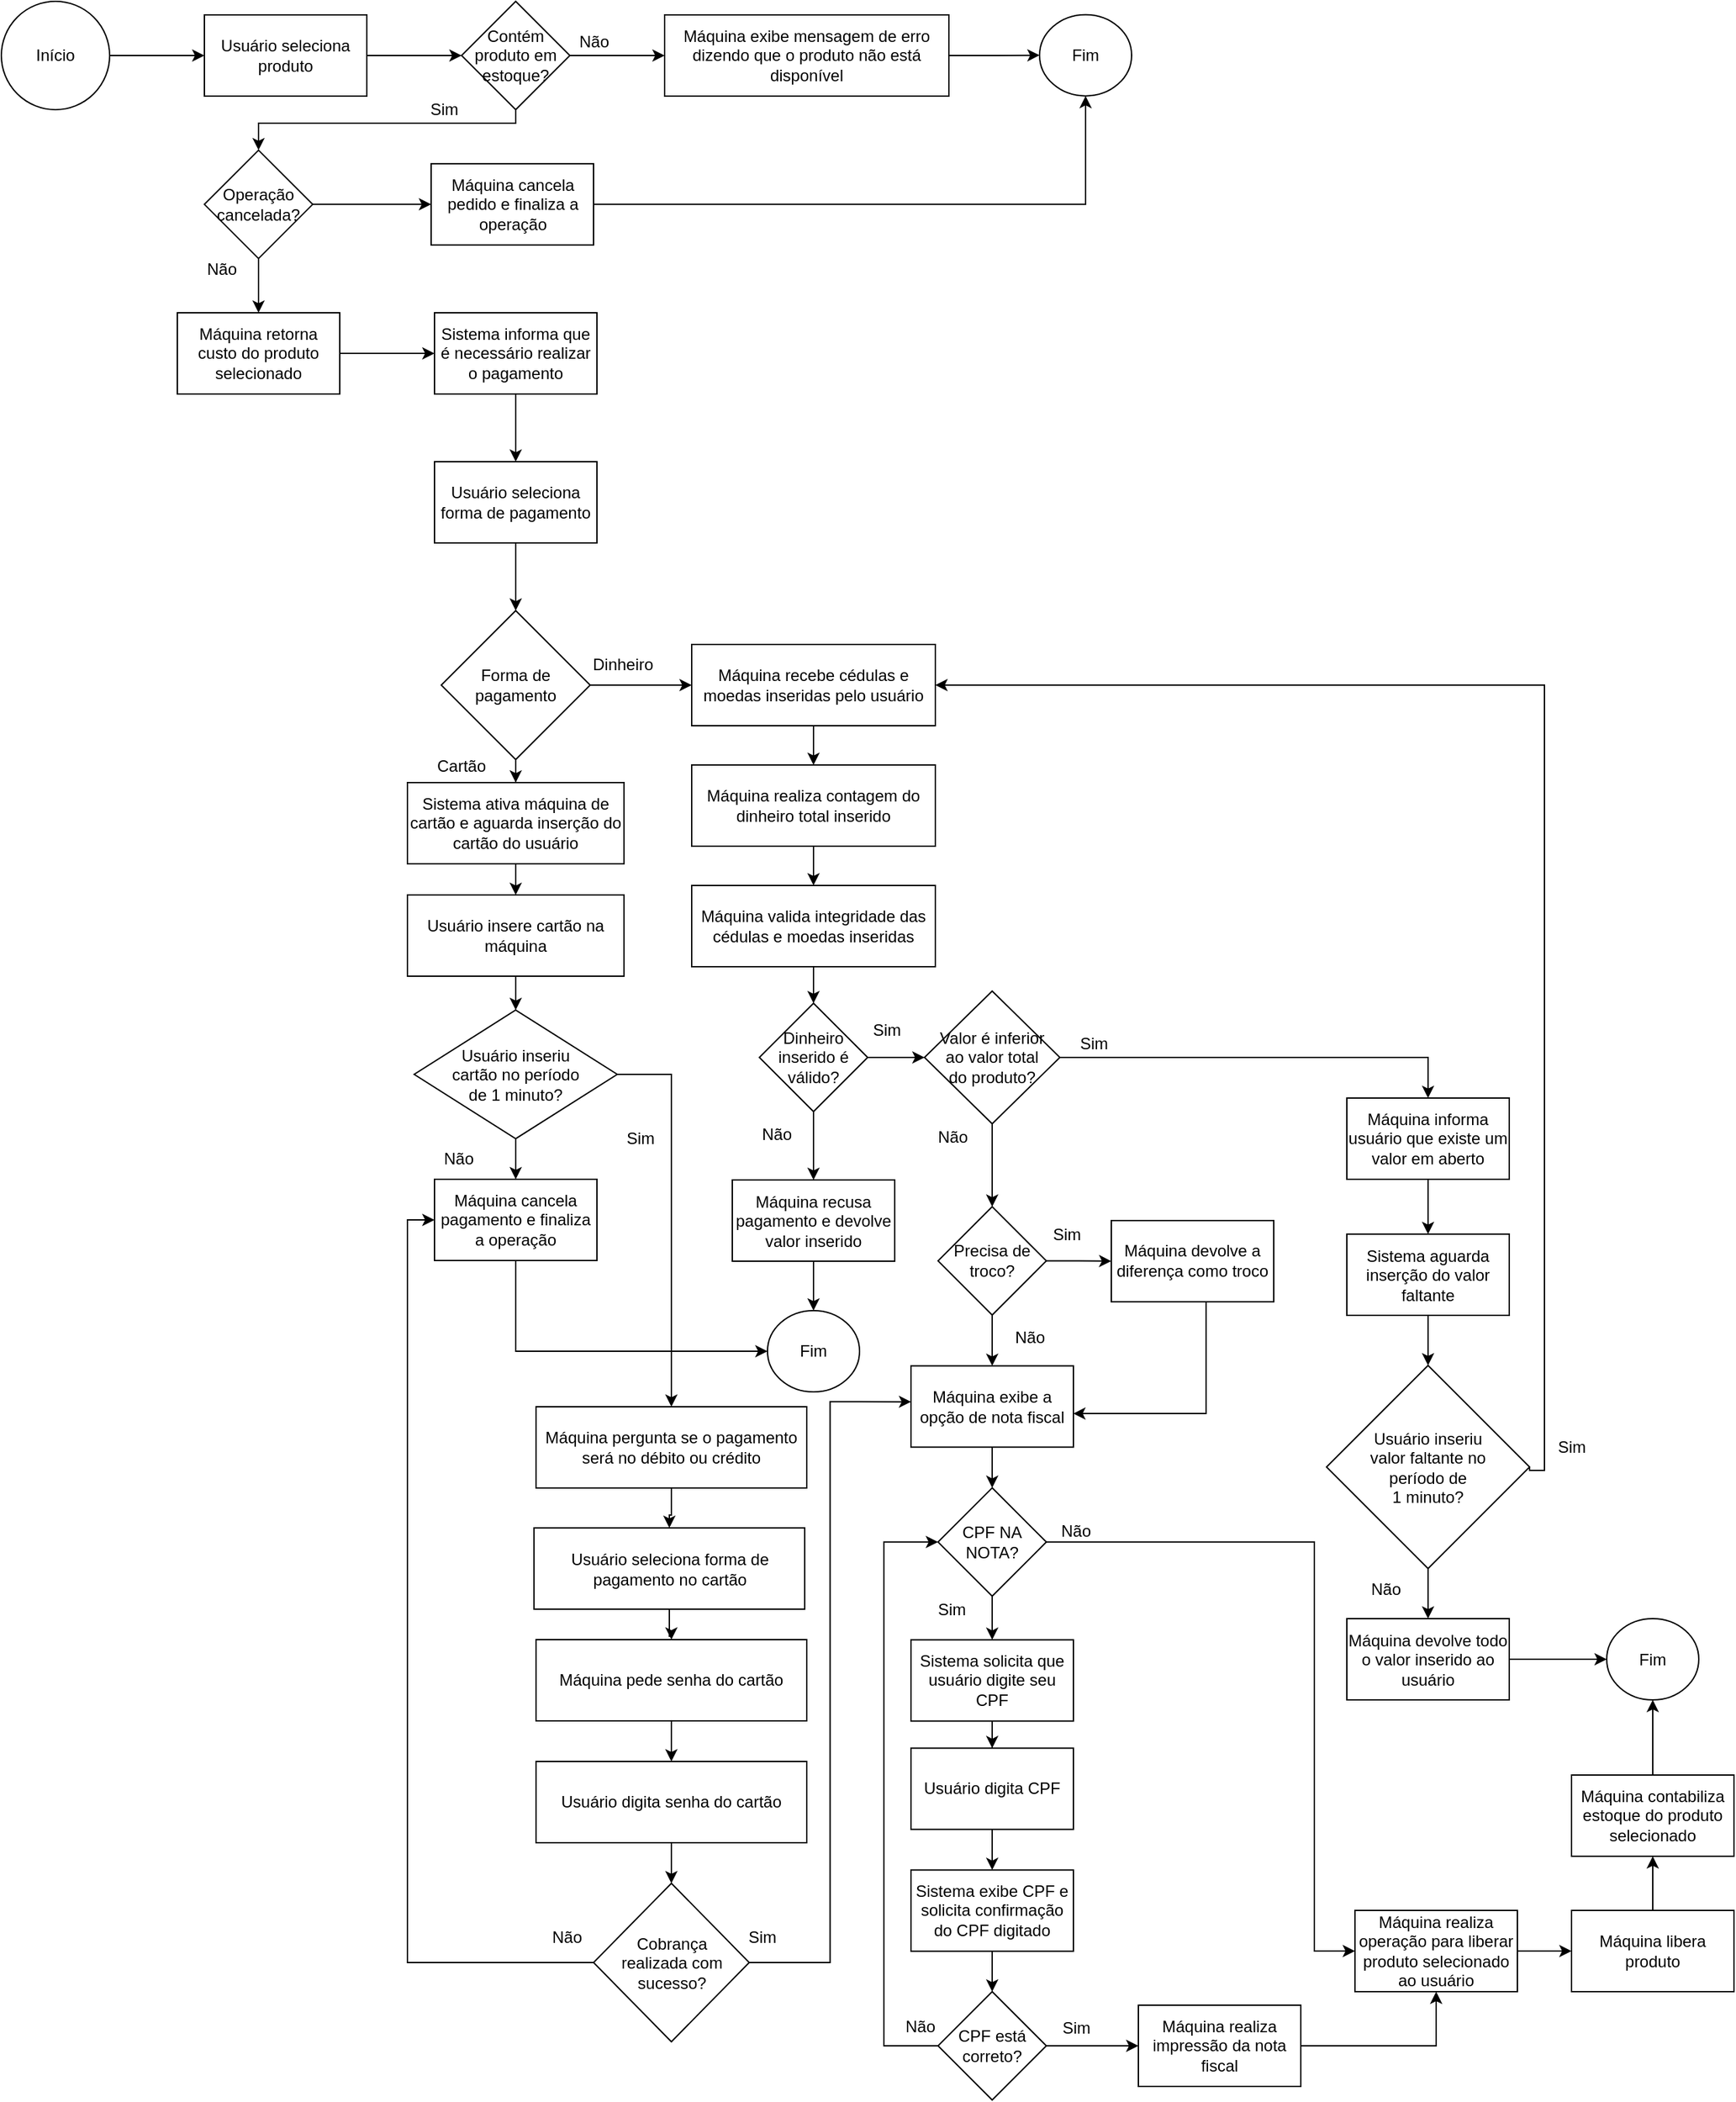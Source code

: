 <mxfile version="10.9.6" type="device"><diagram id="6AgzE0qOkxQCGquEXHcu" name="Page-1"><mxGraphModel dx="832" dy="376" grid="1" gridSize="10" guides="1" tooltips="1" connect="1" arrows="1" fold="1" page="1" pageScale="1" pageWidth="827" pageHeight="1169" math="0" shadow="0"><root><mxCell id="0"/><mxCell id="1" parent="0"/><mxCell id="KQsgwwI71h9EXepD1N9b-107" value="" style="edgeStyle=orthogonalEdgeStyle;rounded=0;orthogonalLoop=1;jettySize=auto;html=1;" parent="1" source="KQsgwwI71h9EXepD1N9b-1" target="KQsgwwI71h9EXepD1N9b-106" edge="1"><mxGeometry relative="1" as="geometry"/></mxCell><mxCell id="KQsgwwI71h9EXepD1N9b-1" value="Usuário seleciona produto" style="rounded=0;whiteSpace=wrap;html=1;" parent="1" vertex="1"><mxGeometry x="170" y="30" width="120" height="60" as="geometry"/></mxCell><mxCell id="KQsgwwI71h9EXepD1N9b-11" value="" style="edgeStyle=orthogonalEdgeStyle;rounded=0;orthogonalLoop=1;jettySize=auto;html=1;" parent="1" source="KQsgwwI71h9EXepD1N9b-8" target="KQsgwwI71h9EXepD1N9b-10" edge="1"><mxGeometry relative="1" as="geometry"/></mxCell><mxCell id="KQsgwwI71h9EXepD1N9b-8" value="Máquina retorna custo do produto selecionado" style="rounded=0;whiteSpace=wrap;html=1;" parent="1" vertex="1"><mxGeometry x="150" y="250" width="120" height="60" as="geometry"/></mxCell><mxCell id="KQsgwwI71h9EXepD1N9b-13" value="" style="edgeStyle=orthogonalEdgeStyle;rounded=0;orthogonalLoop=1;jettySize=auto;html=1;" parent="1" source="KQsgwwI71h9EXepD1N9b-10" target="KQsgwwI71h9EXepD1N9b-12" edge="1"><mxGeometry relative="1" as="geometry"/></mxCell><mxCell id="KQsgwwI71h9EXepD1N9b-10" value="Sistema informa que é necessário realizar o pagamento" style="rounded=0;whiteSpace=wrap;html=1;" parent="1" vertex="1"><mxGeometry x="340" y="250" width="120" height="60" as="geometry"/></mxCell><mxCell id="KQsgwwI71h9EXepD1N9b-17" style="edgeStyle=orthogonalEdgeStyle;rounded=0;orthogonalLoop=1;jettySize=auto;html=1;exitX=0.5;exitY=1;exitDx=0;exitDy=0;entryX=0.5;entryY=0;entryDx=0;entryDy=0;" parent="1" source="KQsgwwI71h9EXepD1N9b-12" target="KQsgwwI71h9EXepD1N9b-16" edge="1"><mxGeometry relative="1" as="geometry"/></mxCell><mxCell id="KQsgwwI71h9EXepD1N9b-12" value="Usuário seleciona forma de pagamento" style="rounded=0;whiteSpace=wrap;html=1;" parent="1" vertex="1"><mxGeometry x="340" y="360" width="120" height="60" as="geometry"/></mxCell><mxCell id="KQsgwwI71h9EXepD1N9b-5" style="edgeStyle=orthogonalEdgeStyle;rounded=0;orthogonalLoop=1;jettySize=auto;html=1;exitX=1;exitY=0.5;exitDx=0;exitDy=0;" parent="1" source="KQsgwwI71h9EXepD1N9b-2" target="KQsgwwI71h9EXepD1N9b-1" edge="1"><mxGeometry relative="1" as="geometry"/></mxCell><mxCell id="KQsgwwI71h9EXepD1N9b-2" value="Início" style="ellipse;whiteSpace=wrap;html=1;" parent="1" vertex="1"><mxGeometry x="20" y="20" width="80" height="80" as="geometry"/></mxCell><mxCell id="KQsgwwI71h9EXepD1N9b-20" style="edgeStyle=orthogonalEdgeStyle;rounded=0;orthogonalLoop=1;jettySize=auto;html=1;entryX=0;entryY=0.5;entryDx=0;entryDy=0;" parent="1" source="KQsgwwI71h9EXepD1N9b-16" target="KQsgwwI71h9EXepD1N9b-19" edge="1"><mxGeometry relative="1" as="geometry"/></mxCell><mxCell id="KQsgwwI71h9EXepD1N9b-104" value="" style="edgeStyle=orthogonalEdgeStyle;rounded=0;orthogonalLoop=1;jettySize=auto;html=1;" parent="1" source="KQsgwwI71h9EXepD1N9b-16" target="KQsgwwI71h9EXepD1N9b-103" edge="1"><mxGeometry relative="1" as="geometry"/></mxCell><mxCell id="KQsgwwI71h9EXepD1N9b-16" value="Forma de pagamento" style="rhombus;whiteSpace=wrap;html=1;" parent="1" vertex="1"><mxGeometry x="345" y="470" width="110" height="110" as="geometry"/></mxCell><mxCell id="KQsgwwI71h9EXepD1N9b-24" value="" style="edgeStyle=orthogonalEdgeStyle;rounded=0;orthogonalLoop=1;jettySize=auto;html=1;" parent="1" source="KQsgwwI71h9EXepD1N9b-19" target="KQsgwwI71h9EXepD1N9b-23" edge="1"><mxGeometry relative="1" as="geometry"/></mxCell><mxCell id="KQsgwwI71h9EXepD1N9b-19" value="Máquina recebe cédulas e moedas inseridas pelo usuário" style="rounded=0;whiteSpace=wrap;html=1;" parent="1" vertex="1"><mxGeometry x="530" y="495" width="180" height="60" as="geometry"/></mxCell><mxCell id="KQsgwwI71h9EXepD1N9b-26" value="" style="edgeStyle=orthogonalEdgeStyle;rounded=0;orthogonalLoop=1;jettySize=auto;html=1;" parent="1" source="KQsgwwI71h9EXepD1N9b-23" target="KQsgwwI71h9EXepD1N9b-25" edge="1"><mxGeometry relative="1" as="geometry"/></mxCell><mxCell id="KQsgwwI71h9EXepD1N9b-23" value="Máquina realiza contagem do dinheiro total inserido" style="rounded=0;whiteSpace=wrap;html=1;" parent="1" vertex="1"><mxGeometry x="530" y="584" width="180" height="60" as="geometry"/></mxCell><mxCell id="KQsgwwI71h9EXepD1N9b-47" style="edgeStyle=orthogonalEdgeStyle;rounded=0;orthogonalLoop=1;jettySize=auto;html=1;entryX=0.5;entryY=0;entryDx=0;entryDy=0;" parent="1" source="KQsgwwI71h9EXepD1N9b-25" target="KQsgwwI71h9EXepD1N9b-46" edge="1"><mxGeometry relative="1" as="geometry"/></mxCell><mxCell id="KQsgwwI71h9EXepD1N9b-25" value="Máquina valida integridade das cédulas e moedas inseridas" style="rounded=0;whiteSpace=wrap;html=1;" parent="1" vertex="1"><mxGeometry x="530" y="673" width="180" height="60" as="geometry"/></mxCell><mxCell id="KQsgwwI71h9EXepD1N9b-22" value="Dinheiro" style="text;html=1;resizable=0;points=[];autosize=1;align=left;verticalAlign=top;spacingTop=-4;" parent="1" vertex="1"><mxGeometry x="455" y="500" width="60" height="20" as="geometry"/></mxCell><mxCell id="KQsgwwI71h9EXepD1N9b-84" style="edgeStyle=orthogonalEdgeStyle;rounded=0;orthogonalLoop=1;jettySize=auto;html=1;exitX=1;exitY=0.5;exitDx=0;exitDy=0;entryX=0.5;entryY=0;entryDx=0;entryDy=0;" parent="1" source="KQsgwwI71h9EXepD1N9b-29" target="KQsgwwI71h9EXepD1N9b-32" edge="1"><mxGeometry relative="1" as="geometry"/></mxCell><mxCell id="KQsgwwI71h9EXepD1N9b-87" value="" style="edgeStyle=orthogonalEdgeStyle;rounded=0;orthogonalLoop=1;jettySize=auto;html=1;" parent="1" source="KQsgwwI71h9EXepD1N9b-29" target="KQsgwwI71h9EXepD1N9b-86" edge="1"><mxGeometry relative="1" as="geometry"/></mxCell><mxCell id="KQsgwwI71h9EXepD1N9b-29" value="Valor é inferior&lt;br&gt;ao valor total&lt;br&gt;do produto?&lt;br&gt;" style="rhombus;whiteSpace=wrap;html=1;" parent="1" vertex="1"><mxGeometry x="702" y="751" width="100" height="98" as="geometry"/></mxCell><mxCell id="KQsgwwI71h9EXepD1N9b-53" value="" style="edgeStyle=orthogonalEdgeStyle;rounded=0;orthogonalLoop=1;jettySize=auto;html=1;" parent="1" source="KQsgwwI71h9EXepD1N9b-32" target="KQsgwwI71h9EXepD1N9b-37" edge="1"><mxGeometry relative="1" as="geometry"/></mxCell><mxCell id="KQsgwwI71h9EXepD1N9b-32" value="Máquina informa usuário que existe um valor em aberto" style="rounded=0;whiteSpace=wrap;html=1;" parent="1" vertex="1"><mxGeometry x="1014" y="830" width="120" height="60" as="geometry"/></mxCell><mxCell id="KQsgwwI71h9EXepD1N9b-40" style="edgeStyle=orthogonalEdgeStyle;rounded=0;orthogonalLoop=1;jettySize=auto;html=1;" parent="1" source="KQsgwwI71h9EXepD1N9b-37" target="KQsgwwI71h9EXepD1N9b-39" edge="1"><mxGeometry relative="1" as="geometry"/></mxCell><mxCell id="KQsgwwI71h9EXepD1N9b-37" value="Sistema aguarda inserção do valor faltante" style="rounded=0;whiteSpace=wrap;html=1;" parent="1" vertex="1"><mxGeometry x="1014" y="930.5" width="120" height="60" as="geometry"/></mxCell><mxCell id="KQsgwwI71h9EXepD1N9b-34" value="Sim" style="text;html=1;resizable=0;points=[];autosize=1;align=left;verticalAlign=top;spacingTop=-4;" parent="1" vertex="1"><mxGeometry x="662" y="770" width="40" height="20" as="geometry"/></mxCell><mxCell id="KQsgwwI71h9EXepD1N9b-45" style="edgeStyle=orthogonalEdgeStyle;rounded=0;orthogonalLoop=1;jettySize=auto;html=1;exitX=1;exitY=0.5;exitDx=0;exitDy=0;entryX=1;entryY=0.5;entryDx=0;entryDy=0;" parent="1" source="KQsgwwI71h9EXepD1N9b-39" target="KQsgwwI71h9EXepD1N9b-19" edge="1"><mxGeometry relative="1" as="geometry"><Array as="points"><mxPoint x="1149" y="1105"/><mxPoint x="1160" y="1105"/><mxPoint x="1160" y="525"/></Array></mxGeometry></mxCell><mxCell id="KQsgwwI71h9EXepD1N9b-68" value="" style="edgeStyle=orthogonalEdgeStyle;rounded=0;orthogonalLoop=1;jettySize=auto;html=1;" parent="1" source="KQsgwwI71h9EXepD1N9b-39" target="KQsgwwI71h9EXepD1N9b-67" edge="1"><mxGeometry relative="1" as="geometry"/></mxCell><mxCell id="KQsgwwI71h9EXepD1N9b-39" value="Usuário inseriu&lt;br&gt;valor faltante no&lt;br&gt;período de&lt;br&gt;1 minuto?" style="rhombus;whiteSpace=wrap;html=1;" parent="1" vertex="1"><mxGeometry x="999" y="1027.5" width="150" height="150" as="geometry"/></mxCell><mxCell id="KQsgwwI71h9EXepD1N9b-44" value="Sim" style="text;html=1;resizable=0;points=[];autosize=1;align=left;verticalAlign=top;spacingTop=-4;" parent="1" vertex="1"><mxGeometry x="1168" y="1078" width="40" height="20" as="geometry"/></mxCell><mxCell id="KQsgwwI71h9EXepD1N9b-50" style="edgeStyle=orthogonalEdgeStyle;rounded=0;orthogonalLoop=1;jettySize=auto;html=1;entryX=0;entryY=0.5;entryDx=0;entryDy=0;" parent="1" source="KQsgwwI71h9EXepD1N9b-46" target="KQsgwwI71h9EXepD1N9b-29" edge="1"><mxGeometry relative="1" as="geometry"/></mxCell><mxCell id="KQsgwwI71h9EXepD1N9b-99" value="" style="edgeStyle=orthogonalEdgeStyle;rounded=0;orthogonalLoop=1;jettySize=auto;html=1;" parent="1" source="KQsgwwI71h9EXepD1N9b-46" target="KQsgwwI71h9EXepD1N9b-98" edge="1"><mxGeometry relative="1" as="geometry"/></mxCell><mxCell id="KQsgwwI71h9EXepD1N9b-46" value="Dinheiro inserido é válido?" style="rhombus;whiteSpace=wrap;html=1;" parent="1" vertex="1"><mxGeometry x="580" y="760" width="80" height="80" as="geometry"/></mxCell><mxCell id="KQsgwwI71h9EXepD1N9b-52" value="Sim" style="text;html=1;resizable=0;points=[];autosize=1;align=left;verticalAlign=top;spacingTop=-4;" parent="1" vertex="1"><mxGeometry x="815" y="780" width="40" height="20" as="geometry"/></mxCell><mxCell id="Iz742xKgPjkOebtpkj11-17" value="" style="edgeStyle=orthogonalEdgeStyle;rounded=0;orthogonalLoop=1;jettySize=auto;html=1;" edge="1" parent="1" source="KQsgwwI71h9EXepD1N9b-56" target="KQsgwwI71h9EXepD1N9b-59"><mxGeometry relative="1" as="geometry"/></mxCell><mxCell id="KQsgwwI71h9EXepD1N9b-56" value="Máquina realiza operação para liberar produto selecionado ao usuário" style="rounded=0;whiteSpace=wrap;html=1;" parent="1" vertex="1"><mxGeometry x="1020" y="1430" width="120" height="60" as="geometry"/></mxCell><mxCell id="Iz742xKgPjkOebtpkj11-16" value="" style="edgeStyle=orthogonalEdgeStyle;rounded=0;orthogonalLoop=1;jettySize=auto;html=1;" edge="1" parent="1" source="KQsgwwI71h9EXepD1N9b-59" target="KQsgwwI71h9EXepD1N9b-61"><mxGeometry relative="1" as="geometry"/></mxCell><mxCell id="KQsgwwI71h9EXepD1N9b-59" value="Máquina libera produto" style="rounded=0;whiteSpace=wrap;html=1;" parent="1" vertex="1"><mxGeometry x="1180" y="1430" width="120" height="60" as="geometry"/></mxCell><mxCell id="Iz742xKgPjkOebtpkj11-26" style="edgeStyle=orthogonalEdgeStyle;rounded=0;orthogonalLoop=1;jettySize=auto;html=1;entryX=0.5;entryY=1;entryDx=0;entryDy=0;" edge="1" parent="1" source="KQsgwwI71h9EXepD1N9b-61" target="KQsgwwI71h9EXepD1N9b-70"><mxGeometry relative="1" as="geometry"/></mxCell><mxCell id="KQsgwwI71h9EXepD1N9b-61" value="Máquina contabiliza estoque do produto selecionado" style="rounded=0;whiteSpace=wrap;html=1;" parent="1" vertex="1"><mxGeometry x="1180" y="1330" width="120" height="60" as="geometry"/></mxCell><mxCell id="KQsgwwI71h9EXepD1N9b-58" value="Não" style="text;html=1;resizable=0;points=[];autosize=1;align=left;verticalAlign=top;spacingTop=-4;" parent="1" vertex="1"><mxGeometry x="710" y="849" width="40" height="20" as="geometry"/></mxCell><mxCell id="KQsgwwI71h9EXepD1N9b-71" value="" style="edgeStyle=orthogonalEdgeStyle;rounded=0;orthogonalLoop=1;jettySize=auto;html=1;" parent="1" source="KQsgwwI71h9EXepD1N9b-67" target="KQsgwwI71h9EXepD1N9b-70" edge="1"><mxGeometry relative="1" as="geometry"/></mxCell><mxCell id="KQsgwwI71h9EXepD1N9b-67" value="Máquina devolve todo o valor inserido ao usuário" style="rounded=0;whiteSpace=wrap;html=1;" parent="1" vertex="1"><mxGeometry x="1014" y="1214.5" width="120" height="60" as="geometry"/></mxCell><mxCell id="KQsgwwI71h9EXepD1N9b-69" value="Não" style="text;html=1;resizable=0;points=[];autosize=1;align=left;verticalAlign=top;spacingTop=-4;" parent="1" vertex="1"><mxGeometry x="1030" y="1183" width="40" height="20" as="geometry"/></mxCell><mxCell id="KQsgwwI71h9EXepD1N9b-70" value="Fim" style="ellipse;whiteSpace=wrap;html=1;" parent="1" vertex="1"><mxGeometry x="1206" y="1214.5" width="68" height="60" as="geometry"/></mxCell><mxCell id="Iz742xKgPjkOebtpkj11-18" value="" style="edgeStyle=orthogonalEdgeStyle;rounded=0;orthogonalLoop=1;jettySize=auto;html=1;" edge="1" parent="1" source="KQsgwwI71h9EXepD1N9b-86" target="KQsgwwI71h9EXepD1N9b-92"><mxGeometry relative="1" as="geometry"/></mxCell><mxCell id="Iz742xKgPjkOebtpkj11-22" value="" style="edgeStyle=orthogonalEdgeStyle;rounded=0;orthogonalLoop=1;jettySize=auto;html=1;" edge="1" parent="1" source="KQsgwwI71h9EXepD1N9b-86" target="Iz742xKgPjkOebtpkj11-20"><mxGeometry relative="1" as="geometry"/></mxCell><mxCell id="KQsgwwI71h9EXepD1N9b-86" value="Precisa de troco?" style="rhombus;whiteSpace=wrap;html=1;" parent="1" vertex="1"><mxGeometry x="712" y="910.241" width="80" height="80" as="geometry"/></mxCell><mxCell id="KQsgwwI71h9EXepD1N9b-90" value="Não" style="text;html=1;resizable=0;points=[];autosize=1;align=left;verticalAlign=top;spacingTop=-4;" parent="1" vertex="1"><mxGeometry x="767" y="997" width="40" height="20" as="geometry"/></mxCell><mxCell id="Iz742xKgPjkOebtpkj11-21" style="edgeStyle=orthogonalEdgeStyle;rounded=0;orthogonalLoop=1;jettySize=auto;html=1;entryX=0.999;entryY=0.587;entryDx=0;entryDy=0;entryPerimeter=0;" edge="1" parent="1" source="KQsgwwI71h9EXepD1N9b-92" target="Iz742xKgPjkOebtpkj11-20"><mxGeometry relative="1" as="geometry"><Array as="points"><mxPoint x="910" y="1063"/></Array></mxGeometry></mxCell><mxCell id="KQsgwwI71h9EXepD1N9b-92" value="Máquina devolve a diferença como troco" style="rounded=0;whiteSpace=wrap;html=1;" parent="1" vertex="1"><mxGeometry x="840" y="920.483" width="120" height="60" as="geometry"/></mxCell><mxCell id="KQsgwwI71h9EXepD1N9b-94" value="Sim" style="text;html=1;resizable=0;points=[];autosize=1;align=left;verticalAlign=top;spacingTop=-4;" parent="1" vertex="1"><mxGeometry x="795" y="920.5" width="40" height="20" as="geometry"/></mxCell><mxCell id="KQsgwwI71h9EXepD1N9b-102" value="" style="edgeStyle=orthogonalEdgeStyle;rounded=0;orthogonalLoop=1;jettySize=auto;html=1;" parent="1" source="KQsgwwI71h9EXepD1N9b-98" target="KQsgwwI71h9EXepD1N9b-101" edge="1"><mxGeometry relative="1" as="geometry"/></mxCell><mxCell id="KQsgwwI71h9EXepD1N9b-98" value="Máquina recusa pagamento e devolve valor inserido" style="rounded=0;whiteSpace=wrap;html=1;" parent="1" vertex="1"><mxGeometry x="560" y="890.5" width="120" height="60" as="geometry"/></mxCell><mxCell id="KQsgwwI71h9EXepD1N9b-100" value="Não" style="text;html=1;resizable=0;points=[];autosize=1;align=left;verticalAlign=top;spacingTop=-4;" parent="1" vertex="1"><mxGeometry x="580" y="847" width="40" height="20" as="geometry"/></mxCell><mxCell id="KQsgwwI71h9EXepD1N9b-101" value="Fim" style="ellipse;whiteSpace=wrap;html=1;" parent="1" vertex="1"><mxGeometry x="586" y="987" width="68" height="60" as="geometry"/></mxCell><mxCell id="Iz742xKgPjkOebtpkj11-5" value="" style="edgeStyle=orthogonalEdgeStyle;rounded=0;orthogonalLoop=1;jettySize=auto;html=1;" edge="1" parent="1" source="KQsgwwI71h9EXepD1N9b-103" target="Iz742xKgPjkOebtpkj11-4"><mxGeometry relative="1" as="geometry"/></mxCell><mxCell id="KQsgwwI71h9EXepD1N9b-103" value="Sistema ativa máquina de cartão e aguarda inserção do cartão do usuário" style="rounded=0;whiteSpace=wrap;html=1;" parent="1" vertex="1"><mxGeometry x="320" y="597" width="160" height="60" as="geometry"/></mxCell><mxCell id="Iz742xKgPjkOebtpkj11-6" style="edgeStyle=orthogonalEdgeStyle;rounded=0;orthogonalLoop=1;jettySize=auto;html=1;exitX=0.5;exitY=1;exitDx=0;exitDy=0;" edge="1" parent="1" source="Iz742xKgPjkOebtpkj11-4" target="KQsgwwI71h9EXepD1N9b-116"><mxGeometry relative="1" as="geometry"/></mxCell><mxCell id="Iz742xKgPjkOebtpkj11-4" value="Usuário insere cartão na máquina" style="rounded=0;whiteSpace=wrap;html=1;" vertex="1" parent="1"><mxGeometry x="320" y="680" width="160" height="60" as="geometry"/></mxCell><mxCell id="KQsgwwI71h9EXepD1N9b-105" value="Cartão" style="text;html=1;resizable=0;points=[];autosize=1;align=left;verticalAlign=top;spacingTop=-4;" parent="1" vertex="1"><mxGeometry x="340" y="574.5" width="50" height="20" as="geometry"/></mxCell><mxCell id="KQsgwwI71h9EXepD1N9b-111" value="" style="edgeStyle=orthogonalEdgeStyle;rounded=0;orthogonalLoop=1;jettySize=auto;html=1;" parent="1" source="KQsgwwI71h9EXepD1N9b-106" target="KQsgwwI71h9EXepD1N9b-110" edge="1"><mxGeometry relative="1" as="geometry"/></mxCell><mxCell id="KQsgwwI71h9EXepD1N9b-140" value="" style="edgeStyle=orthogonalEdgeStyle;rounded=0;orthogonalLoop=1;jettySize=auto;html=1;" parent="1" source="KQsgwwI71h9EXepD1N9b-106" target="KQsgwwI71h9EXepD1N9b-139" edge="1"><mxGeometry relative="1" as="geometry"><Array as="points"><mxPoint x="400" y="110"/><mxPoint x="210" y="110"/></Array></mxGeometry></mxCell><mxCell id="KQsgwwI71h9EXepD1N9b-106" value="Contém produto em estoque?" style="rhombus;whiteSpace=wrap;html=1;" parent="1" vertex="1"><mxGeometry x="360" y="20" width="80" height="80" as="geometry"/></mxCell><mxCell id="KQsgwwI71h9EXepD1N9b-109" value="Sim" style="text;html=1;resizable=0;points=[];autosize=1;align=left;verticalAlign=top;spacingTop=-4;" parent="1" vertex="1"><mxGeometry x="335" y="90" width="40" height="20" as="geometry"/></mxCell><mxCell id="KQsgwwI71h9EXepD1N9b-115" value="" style="edgeStyle=orthogonalEdgeStyle;rounded=0;orthogonalLoop=1;jettySize=auto;html=1;" parent="1" source="KQsgwwI71h9EXepD1N9b-110" target="KQsgwwI71h9EXepD1N9b-114" edge="1"><mxGeometry relative="1" as="geometry"/></mxCell><mxCell id="KQsgwwI71h9EXepD1N9b-110" value="Máquina exibe mensagem de erro dizendo que o produto não está disponível&lt;br&gt;" style="rounded=0;whiteSpace=wrap;html=1;" parent="1" vertex="1"><mxGeometry x="510" y="30" width="210" height="60" as="geometry"/></mxCell><mxCell id="KQsgwwI71h9EXepD1N9b-112" value="Não" style="text;html=1;resizable=0;points=[];autosize=1;align=left;verticalAlign=top;spacingTop=-4;" parent="1" vertex="1"><mxGeometry x="445" y="40" width="40" height="20" as="geometry"/></mxCell><mxCell id="KQsgwwI71h9EXepD1N9b-114" value="Fim" style="ellipse;whiteSpace=wrap;html=1;" parent="1" vertex="1"><mxGeometry x="787" y="29.833" width="68" height="60" as="geometry"/></mxCell><mxCell id="KQsgwwI71h9EXepD1N9b-121" style="edgeStyle=orthogonalEdgeStyle;rounded=0;orthogonalLoop=1;jettySize=auto;html=1;entryX=0.5;entryY=0;entryDx=0;entryDy=0;" parent="1" source="KQsgwwI71h9EXepD1N9b-116" target="KQsgwwI71h9EXepD1N9b-120" edge="1"><mxGeometry relative="1" as="geometry"/></mxCell><mxCell id="KQsgwwI71h9EXepD1N9b-127" style="edgeStyle=orthogonalEdgeStyle;rounded=0;orthogonalLoop=1;jettySize=auto;html=1;exitX=1;exitY=0.5;exitDx=0;exitDy=0;" parent="1" source="KQsgwwI71h9EXepD1N9b-116" target="KQsgwwI71h9EXepD1N9b-124" edge="1"><mxGeometry relative="1" as="geometry"/></mxCell><mxCell id="KQsgwwI71h9EXepD1N9b-116" value="Usuário inseriu&lt;br&gt;cartão no período&lt;br&gt;de 1 minuto?" style="rhombus;whiteSpace=wrap;html=1;" parent="1" vertex="1"><mxGeometry x="325" y="765" width="150" height="95" as="geometry"/></mxCell><mxCell id="KQsgwwI71h9EXepD1N9b-123" style="edgeStyle=orthogonalEdgeStyle;rounded=0;orthogonalLoop=1;jettySize=auto;html=1;entryX=0;entryY=0.5;entryDx=0;entryDy=0;" parent="1" source="KQsgwwI71h9EXepD1N9b-120" target="KQsgwwI71h9EXepD1N9b-101" edge="1"><mxGeometry relative="1" as="geometry"><Array as="points"><mxPoint x="400" y="1017"/></Array></mxGeometry></mxCell><mxCell id="KQsgwwI71h9EXepD1N9b-120" value="Máquina cancela pagamento e finaliza a operação" style="rounded=0;whiteSpace=wrap;html=1;" parent="1" vertex="1"><mxGeometry x="340" y="890" width="120" height="60" as="geometry"/></mxCell><mxCell id="KQsgwwI71h9EXepD1N9b-122" value="Não" style="text;html=1;resizable=0;points=[];autosize=1;align=left;verticalAlign=top;spacingTop=-4;" parent="1" vertex="1"><mxGeometry x="345" y="865" width="40" height="20" as="geometry"/></mxCell><mxCell id="Iz742xKgPjkOebtpkj11-8" value="" style="edgeStyle=orthogonalEdgeStyle;rounded=0;orthogonalLoop=1;jettySize=auto;html=1;" edge="1" parent="1" source="KQsgwwI71h9EXepD1N9b-124" target="Iz742xKgPjkOebtpkj11-7"><mxGeometry relative="1" as="geometry"/></mxCell><mxCell id="KQsgwwI71h9EXepD1N9b-124" value="Máquina pergunta se o pagamento será no débito ou crédito" style="rounded=0;whiteSpace=wrap;html=1;" parent="1" vertex="1"><mxGeometry x="415" y="1058" width="200" height="60" as="geometry"/></mxCell><mxCell id="Iz742xKgPjkOebtpkj11-10" value="" style="edgeStyle=orthogonalEdgeStyle;rounded=0;orthogonalLoop=1;jettySize=auto;html=1;" edge="1" parent="1" source="Iz742xKgPjkOebtpkj11-7" target="Iz742xKgPjkOebtpkj11-9"><mxGeometry relative="1" as="geometry"/></mxCell><mxCell id="Iz742xKgPjkOebtpkj11-7" value="Usuário seleciona forma de pagamento no cartão" style="rounded=0;whiteSpace=wrap;html=1;" vertex="1" parent="1"><mxGeometry x="413.5" y="1147.5" width="200" height="60" as="geometry"/></mxCell><mxCell id="Iz742xKgPjkOebtpkj11-14" value="" style="edgeStyle=orthogonalEdgeStyle;rounded=0;orthogonalLoop=1;jettySize=auto;html=1;" edge="1" parent="1" source="Iz742xKgPjkOebtpkj11-9" target="Iz742xKgPjkOebtpkj11-12"><mxGeometry relative="1" as="geometry"/></mxCell><mxCell id="Iz742xKgPjkOebtpkj11-9" value="Máquina pede senha do cartão" style="rounded=0;whiteSpace=wrap;html=1;" vertex="1" parent="1"><mxGeometry x="415" y="1230" width="200" height="60" as="geometry"/></mxCell><mxCell id="Iz742xKgPjkOebtpkj11-15" value="" style="edgeStyle=orthogonalEdgeStyle;rounded=0;orthogonalLoop=1;jettySize=auto;html=1;" edge="1" parent="1" source="Iz742xKgPjkOebtpkj11-12" target="KQsgwwI71h9EXepD1N9b-130"><mxGeometry relative="1" as="geometry"/></mxCell><mxCell id="Iz742xKgPjkOebtpkj11-12" value="Usuário digita senha do cartão" style="rounded=0;whiteSpace=wrap;html=1;" vertex="1" parent="1"><mxGeometry x="415" y="1320" width="200" height="60" as="geometry"/></mxCell><mxCell id="KQsgwwI71h9EXepD1N9b-126" value="Sim" style="text;html=1;resizable=0;points=[];autosize=1;align=left;verticalAlign=top;spacingTop=-4;" parent="1" vertex="1"><mxGeometry x="480" y="850" width="40" height="20" as="geometry"/></mxCell><mxCell id="KQsgwwI71h9EXepD1N9b-135" style="edgeStyle=orthogonalEdgeStyle;rounded=0;orthogonalLoop=1;jettySize=auto;html=1;exitX=0;exitY=0.5;exitDx=0;exitDy=0;entryX=0;entryY=0.5;entryDx=0;entryDy=0;" parent="1" source="KQsgwwI71h9EXepD1N9b-130" target="KQsgwwI71h9EXepD1N9b-120" edge="1"><mxGeometry relative="1" as="geometry"/></mxCell><mxCell id="Iz742xKgPjkOebtpkj11-23" style="edgeStyle=orthogonalEdgeStyle;rounded=0;orthogonalLoop=1;jettySize=auto;html=1;entryX=0.001;entryY=0.442;entryDx=0;entryDy=0;entryPerimeter=0;" edge="1" parent="1" source="KQsgwwI71h9EXepD1N9b-130" target="Iz742xKgPjkOebtpkj11-20"><mxGeometry relative="1" as="geometry"/></mxCell><mxCell id="KQsgwwI71h9EXepD1N9b-130" value="Cobrança&lt;br&gt;realizada com sucesso?" style="rhombus;whiteSpace=wrap;html=1;" parent="1" vertex="1"><mxGeometry x="457.5" y="1410" width="115" height="117" as="geometry"/></mxCell><mxCell id="KQsgwwI71h9EXepD1N9b-136" value="Não" style="text;html=1;resizable=0;points=[];autosize=1;align=left;verticalAlign=top;spacingTop=-4;" parent="1" vertex="1"><mxGeometry x="425" y="1440" width="40" height="20" as="geometry"/></mxCell><mxCell id="KQsgwwI71h9EXepD1N9b-138" value="Sim" style="text;html=1;resizable=0;points=[];autosize=1;align=left;verticalAlign=top;spacingTop=-4;" parent="1" vertex="1"><mxGeometry x="570" y="1440" width="40" height="20" as="geometry"/></mxCell><mxCell id="KQsgwwI71h9EXepD1N9b-141" value="" style="edgeStyle=orthogonalEdgeStyle;rounded=0;orthogonalLoop=1;jettySize=auto;html=1;" parent="1" source="KQsgwwI71h9EXepD1N9b-139" target="KQsgwwI71h9EXepD1N9b-8" edge="1"><mxGeometry relative="1" as="geometry"/></mxCell><mxCell id="KQsgwwI71h9EXepD1N9b-147" style="edgeStyle=orthogonalEdgeStyle;rounded=0;orthogonalLoop=1;jettySize=auto;html=1;exitX=1;exitY=0.5;exitDx=0;exitDy=0;" parent="1" source="KQsgwwI71h9EXepD1N9b-139" target="KQsgwwI71h9EXepD1N9b-144" edge="1"><mxGeometry relative="1" as="geometry"/></mxCell><mxCell id="KQsgwwI71h9EXepD1N9b-139" value="Operação&lt;br&gt;cancelada?&lt;br&gt;" style="rhombus;whiteSpace=wrap;html=1;" parent="1" vertex="1"><mxGeometry x="170" y="129.929" width="80" height="80" as="geometry"/></mxCell><mxCell id="KQsgwwI71h9EXepD1N9b-142" value="Não" style="text;html=1;resizable=0;points=[];autosize=1;align=left;verticalAlign=top;spacingTop=-4;" parent="1" vertex="1"><mxGeometry x="170" y="208" width="40" height="20" as="geometry"/></mxCell><mxCell id="KQsgwwI71h9EXepD1N9b-148" style="edgeStyle=orthogonalEdgeStyle;rounded=0;orthogonalLoop=1;jettySize=auto;html=1;exitX=1;exitY=0.5;exitDx=0;exitDy=0;entryX=0.5;entryY=1;entryDx=0;entryDy=0;" parent="1" source="KQsgwwI71h9EXepD1N9b-144" target="KQsgwwI71h9EXepD1N9b-114" edge="1"><mxGeometry relative="1" as="geometry"/></mxCell><mxCell id="KQsgwwI71h9EXepD1N9b-144" value="Máquina cancela pedido e finaliza a operação" style="rounded=0;whiteSpace=wrap;html=1;" parent="1" vertex="1"><mxGeometry x="337.5" y="139.929" width="120" height="60" as="geometry"/></mxCell><mxCell id="Iz742xKgPjkOebtpkj11-25" value="" style="edgeStyle=orthogonalEdgeStyle;rounded=0;orthogonalLoop=1;jettySize=auto;html=1;" edge="1" parent="1" source="Iz742xKgPjkOebtpkj11-20" target="Iz742xKgPjkOebtpkj11-24"><mxGeometry relative="1" as="geometry"/></mxCell><mxCell id="Iz742xKgPjkOebtpkj11-20" value="Máquina exibe a opção de nota fiscal" style="rounded=0;whiteSpace=wrap;html=1;" vertex="1" parent="1"><mxGeometry x="692" y="1027.806" width="120" height="60" as="geometry"/></mxCell><mxCell id="Iz742xKgPjkOebtpkj11-28" value="" style="edgeStyle=orthogonalEdgeStyle;rounded=0;orthogonalLoop=1;jettySize=auto;html=1;" edge="1" parent="1" source="Iz742xKgPjkOebtpkj11-24" target="Iz742xKgPjkOebtpkj11-27"><mxGeometry relative="1" as="geometry"/></mxCell><mxCell id="Iz742xKgPjkOebtpkj11-31" style="edgeStyle=orthogonalEdgeStyle;rounded=0;orthogonalLoop=1;jettySize=auto;html=1;entryX=0;entryY=0.5;entryDx=0;entryDy=0;" edge="1" parent="1" source="Iz742xKgPjkOebtpkj11-24" target="KQsgwwI71h9EXepD1N9b-56"><mxGeometry relative="1" as="geometry"><Array as="points"><mxPoint x="990" y="1158"/><mxPoint x="990" y="1460"/></Array></mxGeometry></mxCell><mxCell id="Iz742xKgPjkOebtpkj11-24" value="CPF NA NOTA?" style="rhombus;whiteSpace=wrap;html=1;" vertex="1" parent="1"><mxGeometry x="712" y="1117.917" width="80" height="80" as="geometry"/></mxCell><mxCell id="Iz742xKgPjkOebtpkj11-33" value="" style="edgeStyle=orthogonalEdgeStyle;rounded=0;orthogonalLoop=1;jettySize=auto;html=1;" edge="1" parent="1" source="Iz742xKgPjkOebtpkj11-27" target="Iz742xKgPjkOebtpkj11-32"><mxGeometry relative="1" as="geometry"/></mxCell><mxCell id="Iz742xKgPjkOebtpkj11-27" value="Sistema solicita que usuário digite seu CPF" style="rounded=0;whiteSpace=wrap;html=1;" vertex="1" parent="1"><mxGeometry x="692" y="1230.167" width="120" height="60" as="geometry"/></mxCell><mxCell id="Iz742xKgPjkOebtpkj11-35" value="" style="edgeStyle=orthogonalEdgeStyle;rounded=0;orthogonalLoop=1;jettySize=auto;html=1;" edge="1" parent="1" source="Iz742xKgPjkOebtpkj11-32" target="Iz742xKgPjkOebtpkj11-34"><mxGeometry relative="1" as="geometry"/></mxCell><mxCell id="Iz742xKgPjkOebtpkj11-32" value="Usuário digita CPF" style="rounded=0;whiteSpace=wrap;html=1;" vertex="1" parent="1"><mxGeometry x="692" y="1310.167" width="120" height="60" as="geometry"/></mxCell><mxCell id="Iz742xKgPjkOebtpkj11-37" value="" style="edgeStyle=orthogonalEdgeStyle;rounded=0;orthogonalLoop=1;jettySize=auto;html=1;" edge="1" parent="1" source="Iz742xKgPjkOebtpkj11-34" target="Iz742xKgPjkOebtpkj11-36"><mxGeometry relative="1" as="geometry"/></mxCell><mxCell id="Iz742xKgPjkOebtpkj11-34" value="Sistema exibe CPF e solicita confirmação do CPF digitado" style="rounded=0;whiteSpace=wrap;html=1;" vertex="1" parent="1"><mxGeometry x="692" y="1400.167" width="120" height="60" as="geometry"/></mxCell><mxCell id="Iz742xKgPjkOebtpkj11-29" value="Sim" style="text;html=1;resizable=0;points=[];autosize=1;align=left;verticalAlign=top;spacingTop=-4;" vertex="1" parent="1"><mxGeometry x="710" y="1197.5" width="40" height="20" as="geometry"/></mxCell><mxCell id="Iz742xKgPjkOebtpkj11-30" value="Não" style="text;html=1;resizable=0;points=[];autosize=1;align=left;verticalAlign=top;spacingTop=-4;" vertex="1" parent="1"><mxGeometry x="801" y="1140" width="40" height="20" as="geometry"/></mxCell><mxCell id="Iz742xKgPjkOebtpkj11-40" style="edgeStyle=orthogonalEdgeStyle;rounded=0;orthogonalLoop=1;jettySize=auto;html=1;entryX=0;entryY=0.5;entryDx=0;entryDy=0;" edge="1" parent="1" source="Iz742xKgPjkOebtpkj11-36" target="Iz742xKgPjkOebtpkj11-24"><mxGeometry relative="1" as="geometry"><Array as="points"><mxPoint x="672" y="1530"/><mxPoint x="672" y="1158"/></Array></mxGeometry></mxCell><mxCell id="Iz742xKgPjkOebtpkj11-44" style="edgeStyle=orthogonalEdgeStyle;rounded=0;orthogonalLoop=1;jettySize=auto;html=1;entryX=0;entryY=0.5;entryDx=0;entryDy=0;" edge="1" parent="1" source="Iz742xKgPjkOebtpkj11-36" target="Iz742xKgPjkOebtpkj11-43"><mxGeometry relative="1" as="geometry"/></mxCell><mxCell id="Iz742xKgPjkOebtpkj11-36" value="CPF está correto?" style="rhombus;whiteSpace=wrap;html=1;" vertex="1" parent="1"><mxGeometry x="712" y="1490" width="80" height="80" as="geometry"/></mxCell><mxCell id="Iz742xKgPjkOebtpkj11-39" value="Sim" style="text;html=1;resizable=0;points=[];autosize=1;align=left;verticalAlign=top;spacingTop=-4;" vertex="1" parent="1"><mxGeometry x="802" y="1507" width="40" height="20" as="geometry"/></mxCell><mxCell id="Iz742xKgPjkOebtpkj11-41" value="Não" style="text;html=1;resizable=0;points=[];autosize=1;align=left;verticalAlign=top;spacingTop=-4;" vertex="1" parent="1"><mxGeometry x="686" y="1506" width="40" height="20" as="geometry"/></mxCell><mxCell id="Iz742xKgPjkOebtpkj11-45" style="edgeStyle=orthogonalEdgeStyle;rounded=0;orthogonalLoop=1;jettySize=auto;html=1;entryX=0.5;entryY=1;entryDx=0;entryDy=0;" edge="1" parent="1" source="Iz742xKgPjkOebtpkj11-43" target="KQsgwwI71h9EXepD1N9b-56"><mxGeometry relative="1" as="geometry"/></mxCell><mxCell id="Iz742xKgPjkOebtpkj11-43" value="Máquina realiza impressão da nota fiscal" style="rounded=0;whiteSpace=wrap;html=1;" vertex="1" parent="1"><mxGeometry x="860" y="1500" width="120" height="60" as="geometry"/></mxCell></root></mxGraphModel></diagram></mxfile>